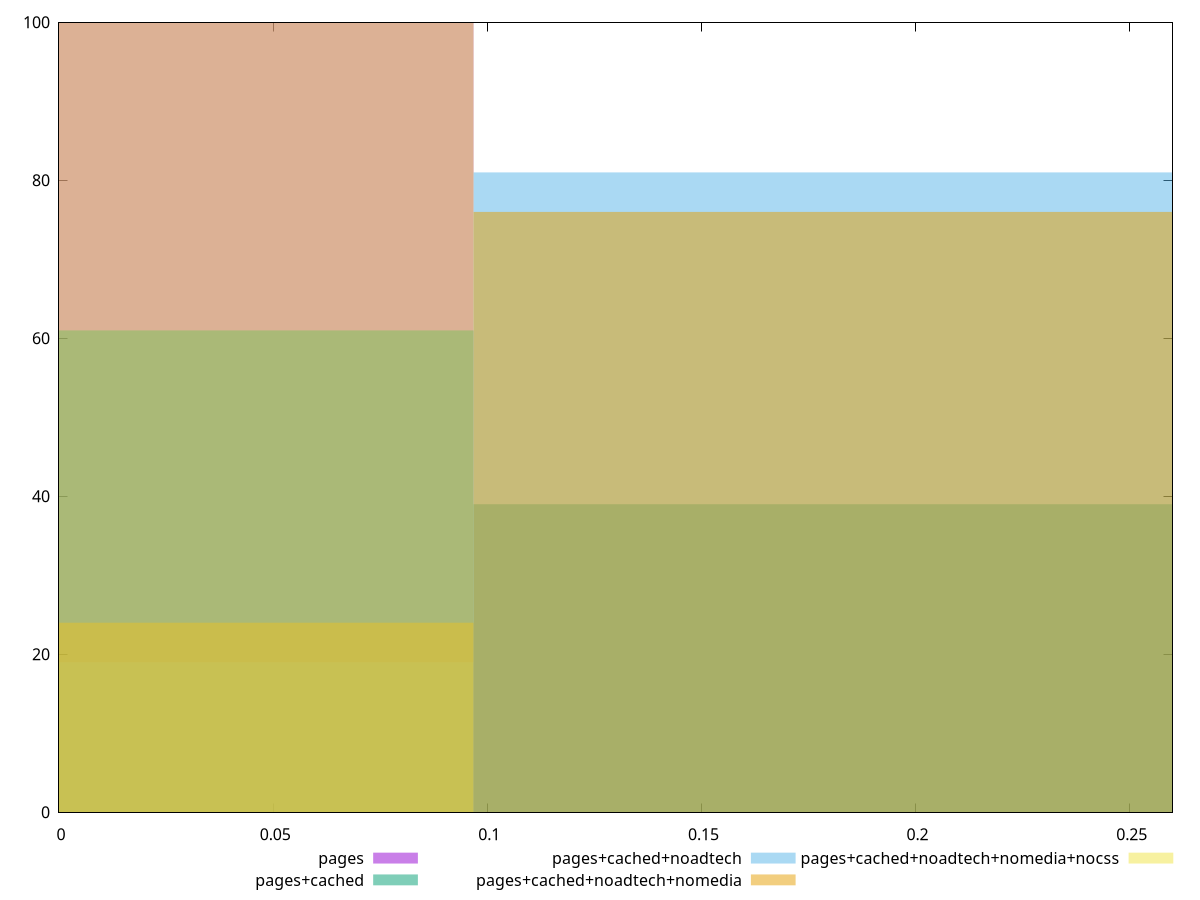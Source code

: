 reset

$pages <<EOF
0 100
EOF

$pagesCached <<EOF
0 61
0.19356380340704027 39
EOF

$pagesCachedNoadtech <<EOF
0 19
0.19356380340704027 81
EOF

$pagesCachedNoadtechNomedia <<EOF
0 24
0.19356380340704027 76
EOF

$pagesCachedNoadtechNomediaNocss <<EOF
0 100
EOF

set key outside below
set boxwidth 0.19356380340704027
set xrange [0:0.26]
set yrange [0:100]
set trange [0:100]
set style fill transparent solid 0.5 noborder
set terminal svg size 640, 530 enhanced background rgb 'white'
set output "report_00026_2021-02-22T21:38:55.199Z/cumulative-layout-shift/comparison/histogram/all_score.svg"

plot $pages title "pages" with boxes, \
     $pagesCached title "pages+cached" with boxes, \
     $pagesCachedNoadtech title "pages+cached+noadtech" with boxes, \
     $pagesCachedNoadtechNomedia title "pages+cached+noadtech+nomedia" with boxes, \
     $pagesCachedNoadtechNomediaNocss title "pages+cached+noadtech+nomedia+nocss" with boxes

reset
